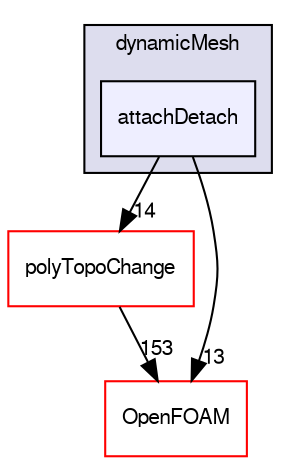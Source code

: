 digraph "src/dynamicMesh/attachDetach" {
  bgcolor=transparent;
  compound=true
  node [ fontsize="10", fontname="FreeSans"];
  edge [ labelfontsize="10", labelfontname="FreeSans"];
  subgraph clusterdir_63742796c427c97a292c80f7db71da36 {
    graph [ bgcolor="#ddddee", pencolor="black", label="dynamicMesh" fontname="FreeSans", fontsize="10", URL="dir_63742796c427c97a292c80f7db71da36.html"]
  dir_d6cc9bc5e60b27f6a6fa4a5b060fea36 [shape=box, label="attachDetach", style="filled", fillcolor="#eeeeff", pencolor="black", URL="dir_d6cc9bc5e60b27f6a6fa4a5b060fea36.html"];
  }
  dir_1dcc9f8d039401a5088c21c8f851d182 [shape=box label="polyTopoChange" color="red" URL="dir_1dcc9f8d039401a5088c21c8f851d182.html"];
  dir_c5473ff19b20e6ec4dfe5c310b3778a8 [shape=box label="OpenFOAM" color="red" URL="dir_c5473ff19b20e6ec4dfe5c310b3778a8.html"];
  dir_1dcc9f8d039401a5088c21c8f851d182->dir_c5473ff19b20e6ec4dfe5c310b3778a8 [headlabel="153", labeldistance=1.5 headhref="dir_000675_001706.html"];
  dir_d6cc9bc5e60b27f6a6fa4a5b060fea36->dir_1dcc9f8d039401a5088c21c8f851d182 [headlabel="14", labeldistance=1.5 headhref="dir_000636_000675.html"];
  dir_d6cc9bc5e60b27f6a6fa4a5b060fea36->dir_c5473ff19b20e6ec4dfe5c310b3778a8 [headlabel="13", labeldistance=1.5 headhref="dir_000636_001706.html"];
}
